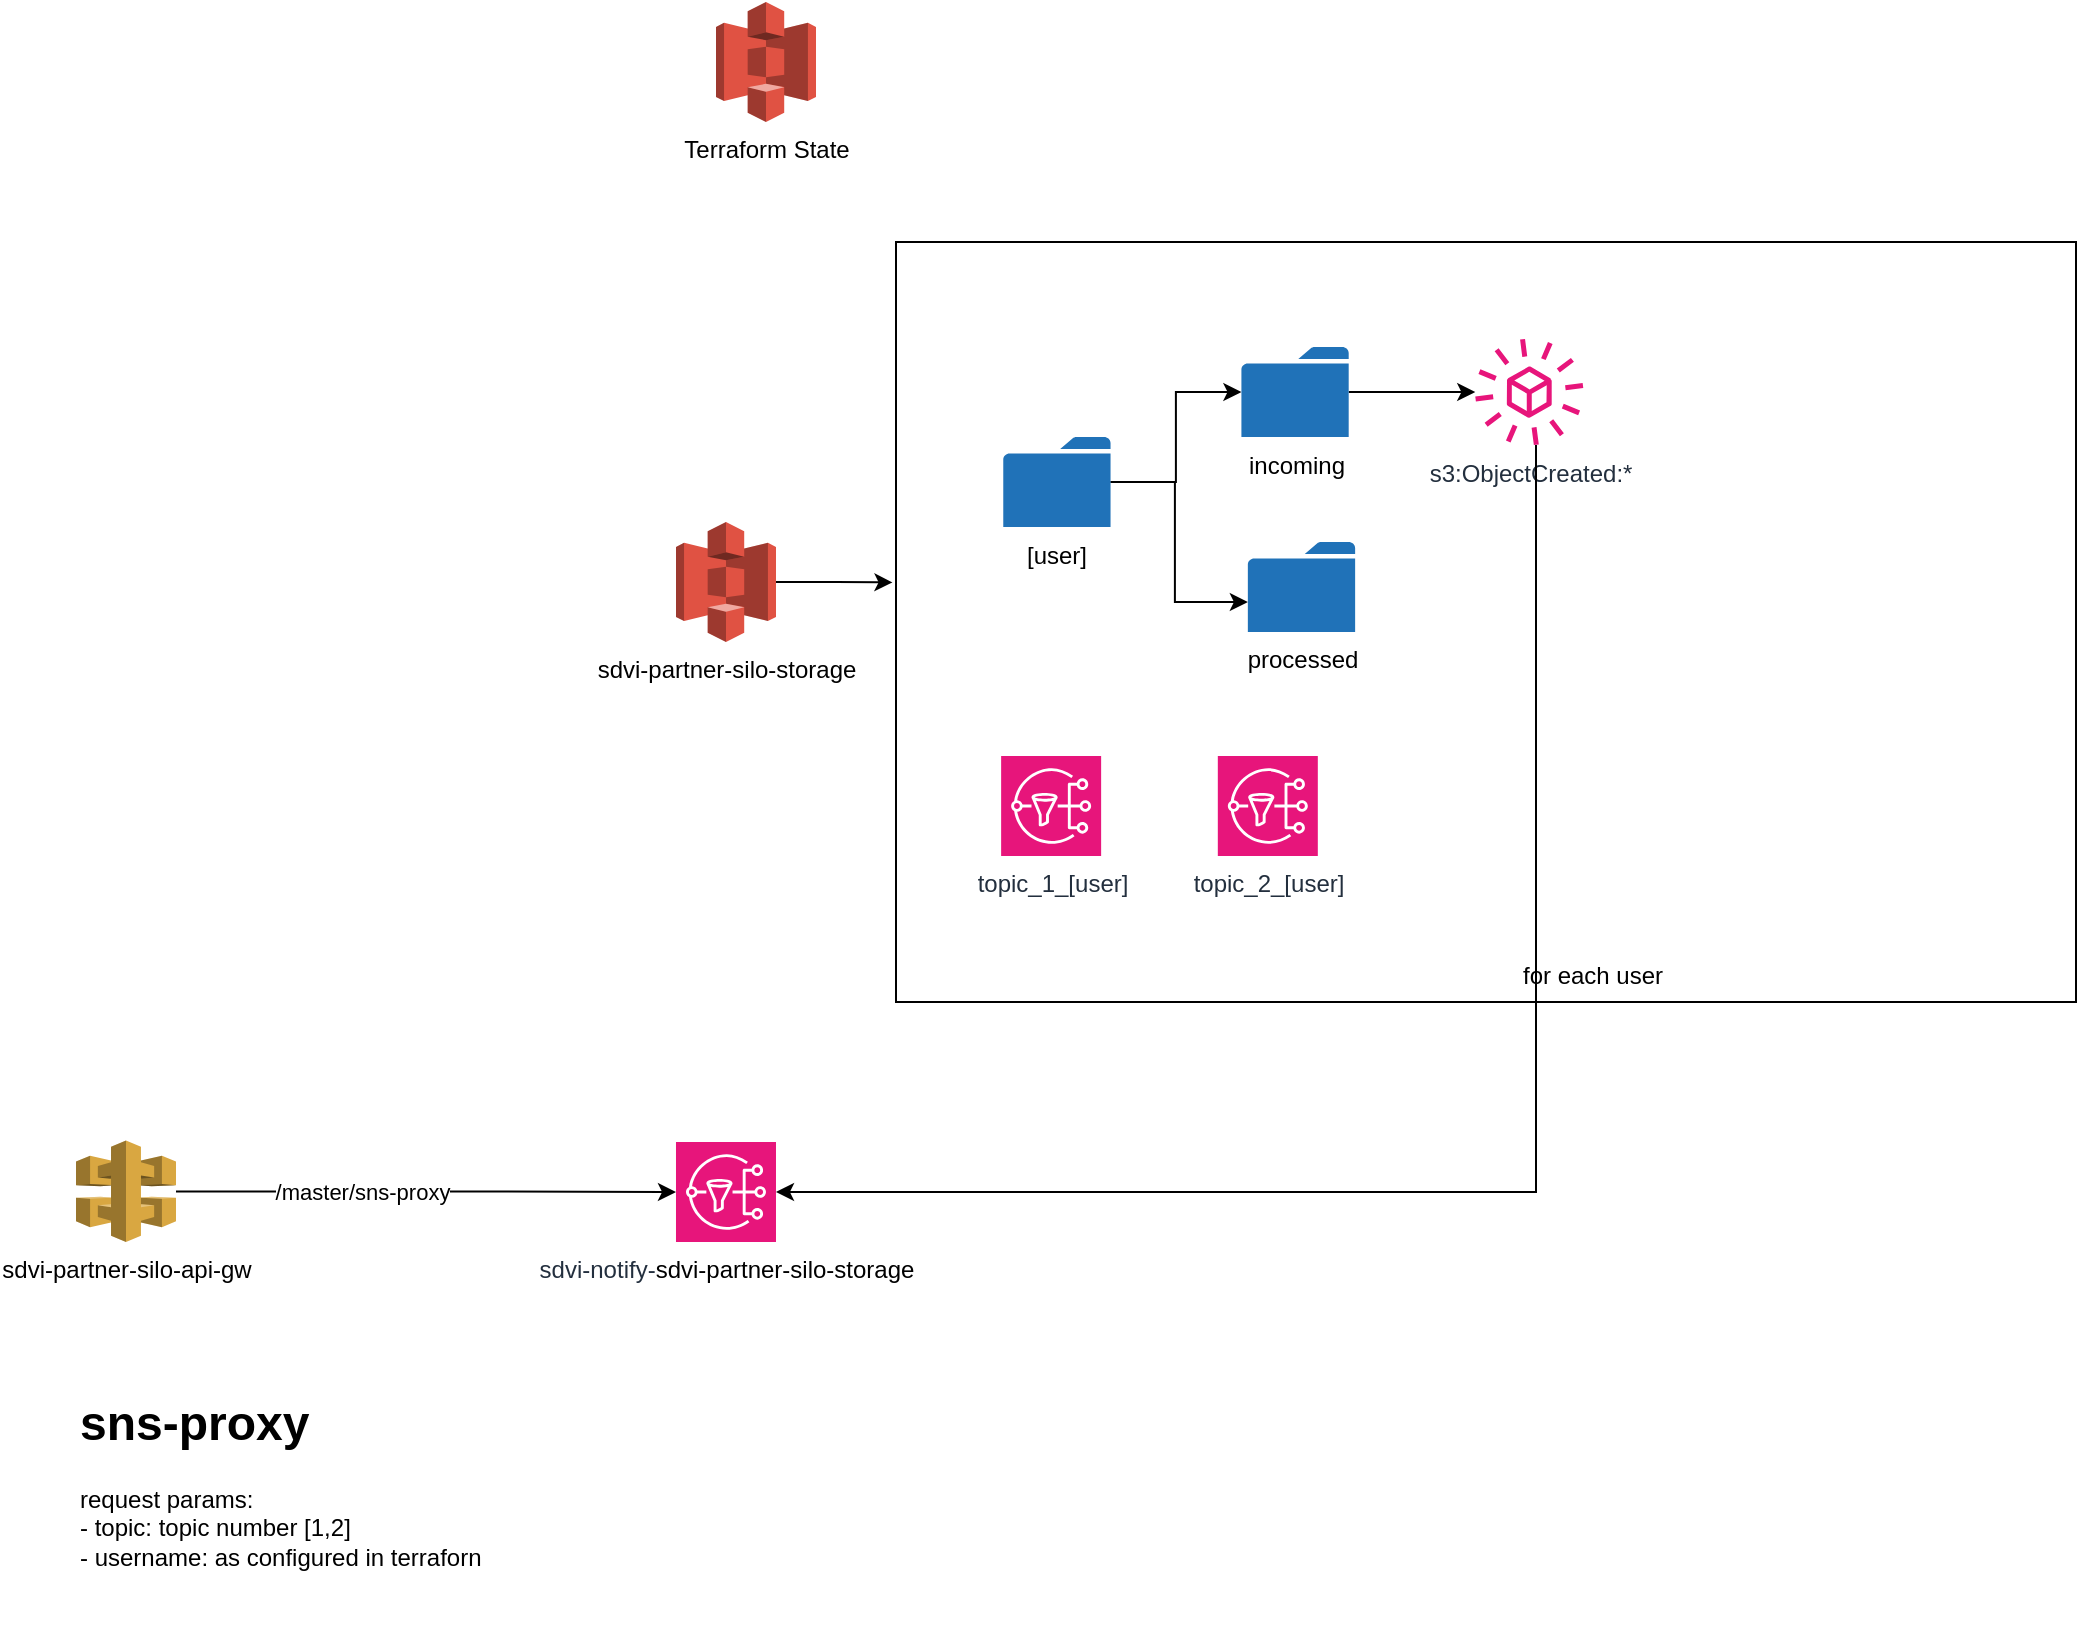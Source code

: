 <mxfile version="26.1.0">
  <diagram name="Page-1" id="GoeDKbmdN92qko5kWnKf">
    <mxGraphModel dx="2309" dy="679" grid="1" gridSize="10" guides="1" tooltips="1" connect="1" arrows="1" fold="1" page="1" pageScale="1" pageWidth="827" pageHeight="1169" math="0" shadow="0">
      <root>
        <mxCell id="0" />
        <mxCell id="1" parent="0" />
        <mxCell id="xGvc5hCl1qdH0Zedi4bK-1" value="Terraform State" style="outlineConnect=0;dashed=0;verticalLabelPosition=bottom;verticalAlign=top;align=center;html=1;shape=mxgraph.aws3.s3;fillColor=#E05243;gradientColor=none;" parent="1" vertex="1">
          <mxGeometry x="110" y="40" width="50" height="60" as="geometry" />
        </mxCell>
        <mxCell id="xGvc5hCl1qdH0Zedi4bK-2" value="sdvi-partner-silo-storage" style="outlineConnect=0;dashed=0;verticalLabelPosition=bottom;verticalAlign=top;align=center;html=1;shape=mxgraph.aws3.s3;fillColor=#E05243;gradientColor=none;" parent="1" vertex="1">
          <mxGeometry x="90" y="300" width="50" height="60" as="geometry" />
        </mxCell>
        <mxCell id="xGvc5hCl1qdH0Zedi4bK-13" value="" style="group" parent="1" vertex="1" connectable="0">
          <mxGeometry x="200" y="160" width="590" height="380" as="geometry" />
        </mxCell>
        <mxCell id="xGvc5hCl1qdH0Zedi4bK-11" value="" style="points=[[0.25,0,0],[0.5,0,0],[0.75,0,0],[1,0.25,0],[1,0.5,0],[1,0.75,0],[0.75,1,0],[0.5,1,0],[0.25,1,0],[0,0.75,0],[0,0.5,0],[0,0.25,0]];shape=mxgraph.bpmn.task2;whiteSpace=wrap;rectStyle=rounded;size=10;html=1;container=1;expand=0;collapsible=0;taskMarker=abstract;isLoopStandard=1;" parent="xGvc5hCl1qdH0Zedi4bK-13" vertex="1">
          <mxGeometry width="590.0" height="380" as="geometry" />
        </mxCell>
        <mxCell id="xGvc5hCl1qdH0Zedi4bK-12" value="for each user" style="text;html=1;align=center;verticalAlign=middle;resizable=0;points=[];autosize=1;strokeColor=none;fillColor=none;" parent="xGvc5hCl1qdH0Zedi4bK-11" vertex="1">
          <mxGeometry x="302.763" y="351.852" width="90" height="30" as="geometry" />
        </mxCell>
        <mxCell id="xGvc5hCl1qdH0Zedi4bK-15" value="topic_1_[user]" style="sketch=0;points=[[0,0,0],[0.25,0,0],[0.5,0,0],[0.75,0,0],[1,0,0],[0,1,0],[0.25,1,0],[0.5,1,0],[0.75,1,0],[1,1,0],[0,0.25,0],[0,0.5,0],[0,0.75,0],[1,0.25,0],[1,0.5,0],[1,0.75,0]];outlineConnect=0;fontColor=#232F3E;fillColor=#E7157B;strokeColor=#ffffff;dashed=0;verticalLabelPosition=bottom;verticalAlign=top;align=center;html=1;fontSize=12;fontStyle=0;aspect=fixed;shape=mxgraph.aws4.resourceIcon;resIcon=mxgraph.aws4.sns;" parent="xGvc5hCl1qdH0Zedi4bK-11" vertex="1">
          <mxGeometry x="52.564" y="257" width="50" height="50" as="geometry" />
        </mxCell>
        <mxCell id="xGvc5hCl1qdH0Zedi4bK-19" value="topic_2_[user]" style="sketch=0;points=[[0,0,0],[0.25,0,0],[0.5,0,0],[0.75,0,0],[1,0,0],[0,1,0],[0.25,1,0],[0.5,1,0],[0.75,1,0],[1,1,0],[0,0.25,0],[0,0.5,0],[0,0.75,0],[1,0.25,0],[1,0.5,0],[1,0.75,0]];outlineConnect=0;fontColor=#232F3E;fillColor=#E7157B;strokeColor=#ffffff;dashed=0;verticalLabelPosition=bottom;verticalAlign=top;align=center;html=1;fontSize=12;fontStyle=0;aspect=fixed;shape=mxgraph.aws4.resourceIcon;resIcon=mxgraph.aws4.sns;" parent="xGvc5hCl1qdH0Zedi4bK-11" vertex="1">
          <mxGeometry x="160.909" y="257" width="50" height="50" as="geometry" />
        </mxCell>
        <mxCell id="xGvc5hCl1qdH0Zedi4bK-7" style="edgeStyle=orthogonalEdgeStyle;rounded=0;orthogonalLoop=1;jettySize=auto;html=1;" parent="xGvc5hCl1qdH0Zedi4bK-13" source="xGvc5hCl1qdH0Zedi4bK-3" target="xGvc5hCl1qdH0Zedi4bK-4" edge="1">
          <mxGeometry relative="1" as="geometry" />
        </mxCell>
        <mxCell id="xGvc5hCl1qdH0Zedi4bK-8" style="edgeStyle=orthogonalEdgeStyle;rounded=0;orthogonalLoop=1;jettySize=auto;html=1;" parent="xGvc5hCl1qdH0Zedi4bK-13" source="xGvc5hCl1qdH0Zedi4bK-3" target="xGvc5hCl1qdH0Zedi4bK-5" edge="1">
          <mxGeometry relative="1" as="geometry">
            <Array as="points">
              <mxPoint x="139.455" y="120" />
              <mxPoint x="139.455" y="180" />
            </Array>
          </mxGeometry>
        </mxCell>
        <mxCell id="xGvc5hCl1qdH0Zedi4bK-3" value="[user]" style="sketch=0;pointerEvents=1;shadow=0;dashed=0;html=1;strokeColor=none;labelPosition=center;verticalLabelPosition=bottom;verticalAlign=top;outlineConnect=0;align=center;shape=mxgraph.office.concepts.folder;fillColor=#2072B8;" parent="xGvc5hCl1qdH0Zedi4bK-13" vertex="1">
          <mxGeometry x="53.636" y="97.5" width="53.636" height="45" as="geometry" />
        </mxCell>
        <mxCell id="xGvc5hCl1qdH0Zedi4bK-10" style="edgeStyle=orthogonalEdgeStyle;rounded=0;orthogonalLoop=1;jettySize=auto;html=1;" parent="xGvc5hCl1qdH0Zedi4bK-13" source="xGvc5hCl1qdH0Zedi4bK-4" target="xGvc5hCl1qdH0Zedi4bK-9" edge="1">
          <mxGeometry relative="1" as="geometry" />
        </mxCell>
        <mxCell id="xGvc5hCl1qdH0Zedi4bK-4" value="incoming" style="sketch=0;pointerEvents=1;shadow=0;dashed=0;html=1;strokeColor=none;labelPosition=center;verticalLabelPosition=bottom;verticalAlign=top;outlineConnect=0;align=center;shape=mxgraph.office.concepts.folder;fillColor=#2072B8;" parent="xGvc5hCl1qdH0Zedi4bK-13" vertex="1">
          <mxGeometry x="172.709" y="52.5" width="53.636" height="45" as="geometry" />
        </mxCell>
        <mxCell id="xGvc5hCl1qdH0Zedi4bK-5" value="processed" style="sketch=0;pointerEvents=1;shadow=0;dashed=0;html=1;strokeColor=none;labelPosition=center;verticalLabelPosition=bottom;verticalAlign=top;outlineConnect=0;align=center;shape=mxgraph.office.concepts.folder;fillColor=#2072B8;" parent="xGvc5hCl1qdH0Zedi4bK-13" vertex="1">
          <mxGeometry x="175.927" y="150" width="53.636" height="45" as="geometry" />
        </mxCell>
        <mxCell id="xGvc5hCl1qdH0Zedi4bK-9" value="s3:ObjectCreated:*" style="sketch=0;outlineConnect=0;fontColor=#232F3E;gradientColor=none;fillColor=#E7157B;strokeColor=none;dashed=0;verticalLabelPosition=bottom;verticalAlign=top;align=center;html=1;fontSize=12;fontStyle=0;aspect=fixed;pointerEvents=1;shape=mxgraph.aws4.eventbridge_saas_partner_event_bus_resource;" parent="xGvc5hCl1qdH0Zedi4bK-13" vertex="1">
          <mxGeometry x="289.636" y="48" width="54" height="54" as="geometry" />
        </mxCell>
        <mxCell id="xGvc5hCl1qdH0Zedi4bK-14" style="edgeStyle=orthogonalEdgeStyle;rounded=0;orthogonalLoop=1;jettySize=auto;html=1;entryX=-0.003;entryY=0.448;entryDx=0;entryDy=0;entryPerimeter=0;" parent="1" source="xGvc5hCl1qdH0Zedi4bK-2" target="xGvc5hCl1qdH0Zedi4bK-11" edge="1">
          <mxGeometry relative="1" as="geometry" />
        </mxCell>
        <mxCell id="xGvc5hCl1qdH0Zedi4bK-20" value="sdvi-notify-&lt;span style=&quot;color: rgb(0, 0, 0);&quot;&gt;sdvi-partner-silo-storage&lt;/span&gt;" style="sketch=0;points=[[0,0,0],[0.25,0,0],[0.5,0,0],[0.75,0,0],[1,0,0],[0,1,0],[0.25,1,0],[0.5,1,0],[0.75,1,0],[1,1,0],[0,0.25,0],[0,0.5,0],[0,0.75,0],[1,0.25,0],[1,0.5,0],[1,0.75,0]];outlineConnect=0;fontColor=#232F3E;fillColor=#E7157B;strokeColor=#ffffff;dashed=0;verticalLabelPosition=bottom;verticalAlign=top;align=center;html=1;fontSize=12;fontStyle=0;aspect=fixed;shape=mxgraph.aws4.resourceIcon;resIcon=mxgraph.aws4.sns;" parent="1" vertex="1">
          <mxGeometry x="89.997" y="610" width="50" height="50" as="geometry" />
        </mxCell>
        <mxCell id="xGvc5hCl1qdH0Zedi4bK-21" style="edgeStyle=orthogonalEdgeStyle;rounded=0;orthogonalLoop=1;jettySize=auto;html=1;entryX=1;entryY=0.5;entryDx=0;entryDy=0;entryPerimeter=0;" parent="1" source="xGvc5hCl1qdH0Zedi4bK-9" target="xGvc5hCl1qdH0Zedi4bK-20" edge="1">
          <mxGeometry relative="1" as="geometry">
            <Array as="points">
              <mxPoint x="520" y="635" />
            </Array>
          </mxGeometry>
        </mxCell>
        <mxCell id="rrwJDhQOBMlgbJ-JU8yh-1" value="sdvi-partner-silo-api-gw" style="outlineConnect=0;dashed=0;verticalLabelPosition=bottom;verticalAlign=top;align=center;html=1;shape=mxgraph.aws3.api_gateway;fillColor=#D9A741;gradientColor=none;" vertex="1" parent="1">
          <mxGeometry x="-210" y="609.25" width="50" height="50.75" as="geometry" />
        </mxCell>
        <mxCell id="rrwJDhQOBMlgbJ-JU8yh-3" style="edgeStyle=orthogonalEdgeStyle;rounded=0;orthogonalLoop=1;jettySize=auto;html=1;entryX=0;entryY=0.5;entryDx=0;entryDy=0;entryPerimeter=0;" edge="1" parent="1" source="rrwJDhQOBMlgbJ-JU8yh-1" target="xGvc5hCl1qdH0Zedi4bK-20">
          <mxGeometry relative="1" as="geometry" />
        </mxCell>
        <mxCell id="rrwJDhQOBMlgbJ-JU8yh-4" value="/master/sns-proxy" style="edgeLabel;html=1;align=center;verticalAlign=middle;resizable=0;points=[];" vertex="1" connectable="0" parent="rrwJDhQOBMlgbJ-JU8yh-3">
          <mxGeometry x="-0.257" relative="1" as="geometry">
            <mxPoint as="offset" />
          </mxGeometry>
        </mxCell>
        <mxCell id="rrwJDhQOBMlgbJ-JU8yh-6" value="&lt;h1 style=&quot;margin-top: 0px;&quot;&gt;sns-proxy&lt;/h1&gt;&lt;div&gt;request params:&lt;/div&gt;&lt;div&gt;- topic: topic number [1,2]&lt;/div&gt;&lt;div&gt;- username: as configured in terraforn&lt;/div&gt;" style="text;html=1;whiteSpace=wrap;overflow=hidden;rounded=0;" vertex="1" parent="1">
          <mxGeometry x="-210" y="730" width="240" height="120" as="geometry" />
        </mxCell>
      </root>
    </mxGraphModel>
  </diagram>
</mxfile>
